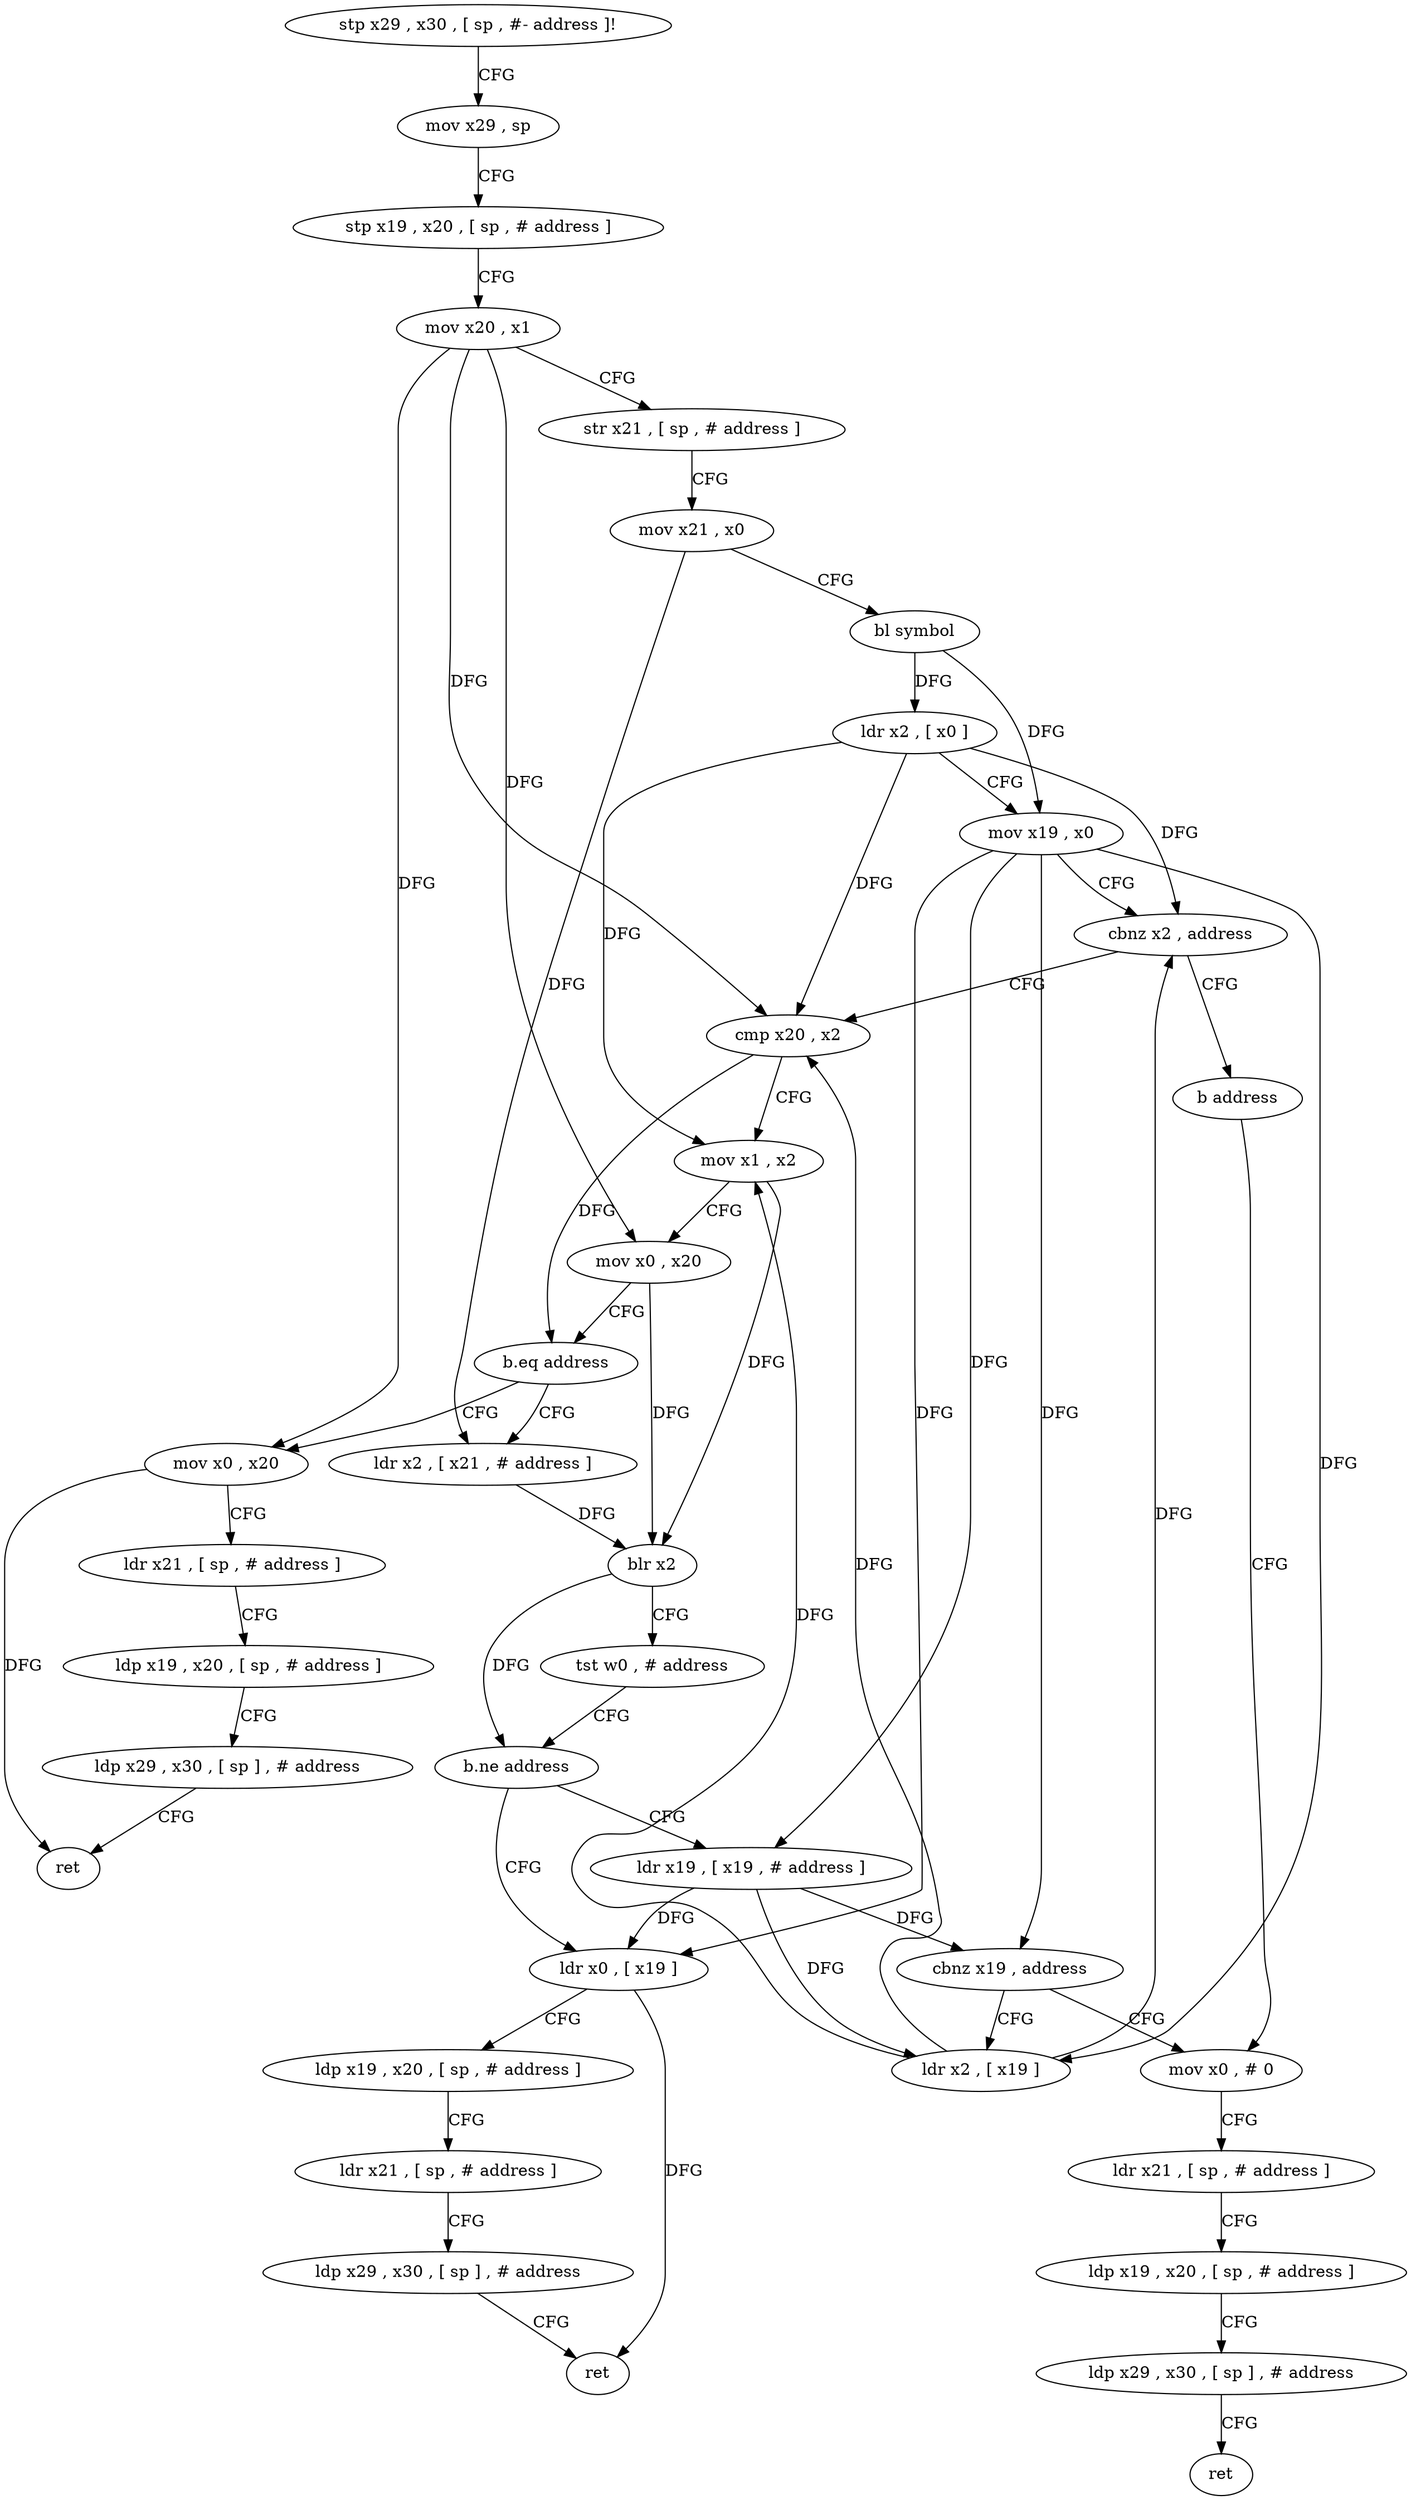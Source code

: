 digraph "func" {
"4283680" [label = "stp x29 , x30 , [ sp , #- address ]!" ]
"4283684" [label = "mov x29 , sp" ]
"4283688" [label = "stp x19 , x20 , [ sp , # address ]" ]
"4283692" [label = "mov x20 , x1" ]
"4283696" [label = "str x21 , [ sp , # address ]" ]
"4283700" [label = "mov x21 , x0" ]
"4283704" [label = "bl symbol" ]
"4283708" [label = "ldr x2 , [ x0 ]" ]
"4283712" [label = "mov x19 , x0" ]
"4283716" [label = "cbnz x2 , address" ]
"4283732" [label = "cmp x20 , x2" ]
"4283720" [label = "b address" ]
"4283736" [label = "mov x1 , x2" ]
"4283740" [label = "mov x0 , x20" ]
"4283744" [label = "b.eq address" ]
"4283792" [label = "mov x0 , x20" ]
"4283748" [label = "ldr x2 , [ x21 , # address ]" ]
"4283772" [label = "mov x0 , # 0" ]
"4283796" [label = "ldr x21 , [ sp , # address ]" ]
"4283800" [label = "ldp x19 , x20 , [ sp , # address ]" ]
"4283804" [label = "ldp x29 , x30 , [ sp ] , # address" ]
"4283808" [label = "ret" ]
"4283752" [label = "blr x2" ]
"4283756" [label = "tst w0 , # address" ]
"4283760" [label = "b.ne address" ]
"4283816" [label = "ldr x0 , [ x19 ]" ]
"4283764" [label = "ldr x19 , [ x19 , # address ]" ]
"4283776" [label = "ldr x21 , [ sp , # address ]" ]
"4283780" [label = "ldp x19 , x20 , [ sp , # address ]" ]
"4283784" [label = "ldp x29 , x30 , [ sp ] , # address" ]
"4283788" [label = "ret" ]
"4283820" [label = "ldp x19 , x20 , [ sp , # address ]" ]
"4283824" [label = "ldr x21 , [ sp , # address ]" ]
"4283828" [label = "ldp x29 , x30 , [ sp ] , # address" ]
"4283832" [label = "ret" ]
"4283768" [label = "cbnz x19 , address" ]
"4283728" [label = "ldr x2 , [ x19 ]" ]
"4283680" -> "4283684" [ label = "CFG" ]
"4283684" -> "4283688" [ label = "CFG" ]
"4283688" -> "4283692" [ label = "CFG" ]
"4283692" -> "4283696" [ label = "CFG" ]
"4283692" -> "4283732" [ label = "DFG" ]
"4283692" -> "4283740" [ label = "DFG" ]
"4283692" -> "4283792" [ label = "DFG" ]
"4283696" -> "4283700" [ label = "CFG" ]
"4283700" -> "4283704" [ label = "CFG" ]
"4283700" -> "4283748" [ label = "DFG" ]
"4283704" -> "4283708" [ label = "DFG" ]
"4283704" -> "4283712" [ label = "DFG" ]
"4283708" -> "4283712" [ label = "CFG" ]
"4283708" -> "4283716" [ label = "DFG" ]
"4283708" -> "4283732" [ label = "DFG" ]
"4283708" -> "4283736" [ label = "DFG" ]
"4283712" -> "4283716" [ label = "CFG" ]
"4283712" -> "4283816" [ label = "DFG" ]
"4283712" -> "4283764" [ label = "DFG" ]
"4283712" -> "4283768" [ label = "DFG" ]
"4283712" -> "4283728" [ label = "DFG" ]
"4283716" -> "4283732" [ label = "CFG" ]
"4283716" -> "4283720" [ label = "CFG" ]
"4283732" -> "4283736" [ label = "CFG" ]
"4283732" -> "4283744" [ label = "DFG" ]
"4283720" -> "4283772" [ label = "CFG" ]
"4283736" -> "4283740" [ label = "CFG" ]
"4283736" -> "4283752" [ label = "DFG" ]
"4283740" -> "4283744" [ label = "CFG" ]
"4283740" -> "4283752" [ label = "DFG" ]
"4283744" -> "4283792" [ label = "CFG" ]
"4283744" -> "4283748" [ label = "CFG" ]
"4283792" -> "4283796" [ label = "CFG" ]
"4283792" -> "4283808" [ label = "DFG" ]
"4283748" -> "4283752" [ label = "DFG" ]
"4283772" -> "4283776" [ label = "CFG" ]
"4283796" -> "4283800" [ label = "CFG" ]
"4283800" -> "4283804" [ label = "CFG" ]
"4283804" -> "4283808" [ label = "CFG" ]
"4283752" -> "4283756" [ label = "CFG" ]
"4283752" -> "4283760" [ label = "DFG" ]
"4283756" -> "4283760" [ label = "CFG" ]
"4283760" -> "4283816" [ label = "CFG" ]
"4283760" -> "4283764" [ label = "CFG" ]
"4283816" -> "4283820" [ label = "CFG" ]
"4283816" -> "4283832" [ label = "DFG" ]
"4283764" -> "4283768" [ label = "DFG" ]
"4283764" -> "4283816" [ label = "DFG" ]
"4283764" -> "4283728" [ label = "DFG" ]
"4283776" -> "4283780" [ label = "CFG" ]
"4283780" -> "4283784" [ label = "CFG" ]
"4283784" -> "4283788" [ label = "CFG" ]
"4283820" -> "4283824" [ label = "CFG" ]
"4283824" -> "4283828" [ label = "CFG" ]
"4283828" -> "4283832" [ label = "CFG" ]
"4283768" -> "4283728" [ label = "CFG" ]
"4283768" -> "4283772" [ label = "CFG" ]
"4283728" -> "4283732" [ label = "DFG" ]
"4283728" -> "4283716" [ label = "DFG" ]
"4283728" -> "4283736" [ label = "DFG" ]
}
